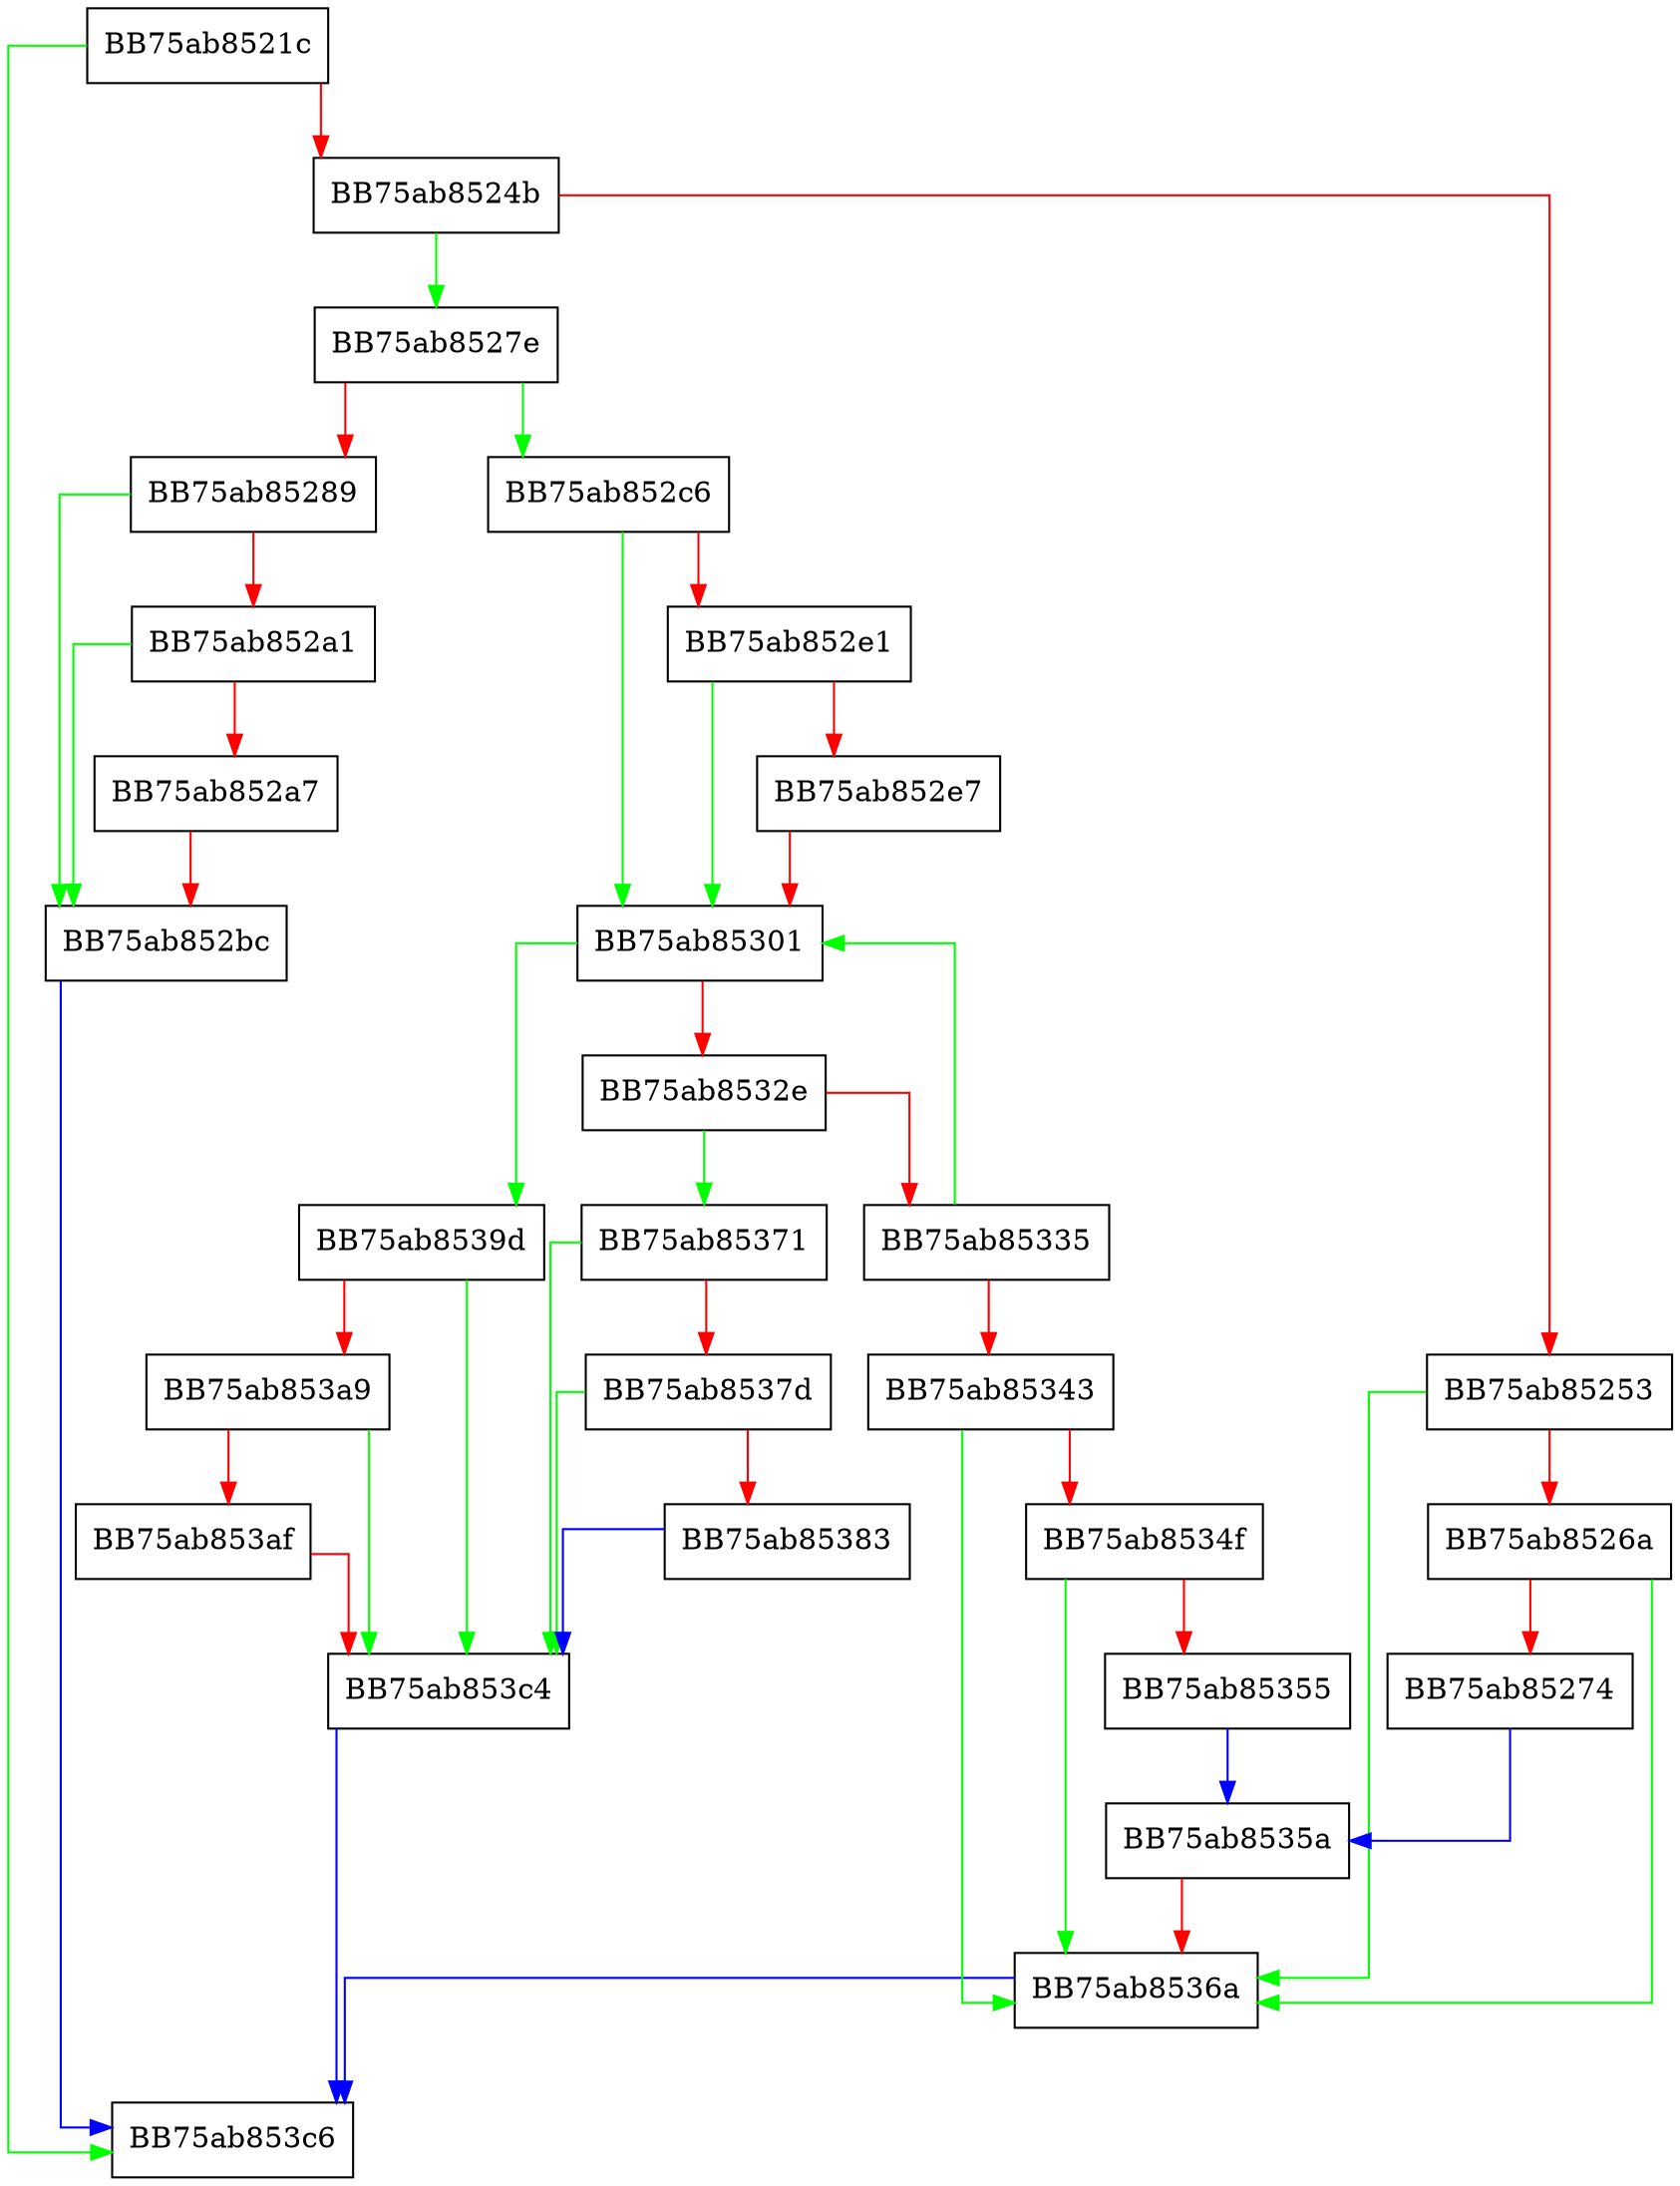 digraph InitializeInRetryLoop {
  node [shape="box"];
  graph [splines=ortho];
  BB75ab8521c -> BB75ab853c6 [color="green"];
  BB75ab8521c -> BB75ab8524b [color="red"];
  BB75ab8524b -> BB75ab8527e [color="green"];
  BB75ab8524b -> BB75ab85253 [color="red"];
  BB75ab85253 -> BB75ab8536a [color="green"];
  BB75ab85253 -> BB75ab8526a [color="red"];
  BB75ab8526a -> BB75ab8536a [color="green"];
  BB75ab8526a -> BB75ab85274 [color="red"];
  BB75ab85274 -> BB75ab8535a [color="blue"];
  BB75ab8527e -> BB75ab852c6 [color="green"];
  BB75ab8527e -> BB75ab85289 [color="red"];
  BB75ab85289 -> BB75ab852bc [color="green"];
  BB75ab85289 -> BB75ab852a1 [color="red"];
  BB75ab852a1 -> BB75ab852bc [color="green"];
  BB75ab852a1 -> BB75ab852a7 [color="red"];
  BB75ab852a7 -> BB75ab852bc [color="red"];
  BB75ab852bc -> BB75ab853c6 [color="blue"];
  BB75ab852c6 -> BB75ab85301 [color="green"];
  BB75ab852c6 -> BB75ab852e1 [color="red"];
  BB75ab852e1 -> BB75ab85301 [color="green"];
  BB75ab852e1 -> BB75ab852e7 [color="red"];
  BB75ab852e7 -> BB75ab85301 [color="red"];
  BB75ab85301 -> BB75ab8539d [color="green"];
  BB75ab85301 -> BB75ab8532e [color="red"];
  BB75ab8532e -> BB75ab85371 [color="green"];
  BB75ab8532e -> BB75ab85335 [color="red"];
  BB75ab85335 -> BB75ab85301 [color="green"];
  BB75ab85335 -> BB75ab85343 [color="red"];
  BB75ab85343 -> BB75ab8536a [color="green"];
  BB75ab85343 -> BB75ab8534f [color="red"];
  BB75ab8534f -> BB75ab8536a [color="green"];
  BB75ab8534f -> BB75ab85355 [color="red"];
  BB75ab85355 -> BB75ab8535a [color="blue"];
  BB75ab8535a -> BB75ab8536a [color="red"];
  BB75ab8536a -> BB75ab853c6 [color="blue"];
  BB75ab85371 -> BB75ab853c4 [color="green"];
  BB75ab85371 -> BB75ab8537d [color="red"];
  BB75ab8537d -> BB75ab853c4 [color="green"];
  BB75ab8537d -> BB75ab85383 [color="red"];
  BB75ab85383 -> BB75ab853c4 [color="blue"];
  BB75ab8539d -> BB75ab853c4 [color="green"];
  BB75ab8539d -> BB75ab853a9 [color="red"];
  BB75ab853a9 -> BB75ab853c4 [color="green"];
  BB75ab853a9 -> BB75ab853af [color="red"];
  BB75ab853af -> BB75ab853c4 [color="red"];
  BB75ab853c4 -> BB75ab853c6 [color="blue"];
}